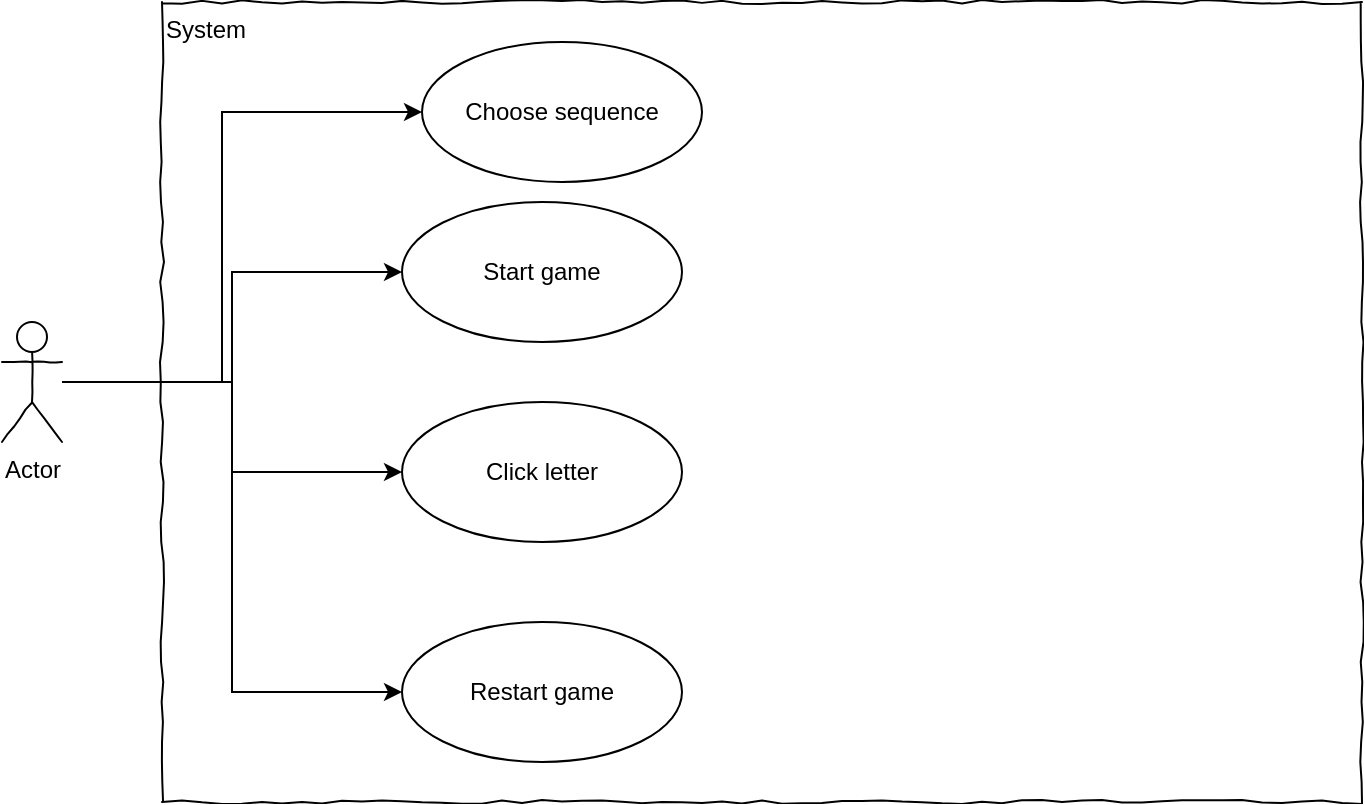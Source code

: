<mxfile version="13.9.9" type="device"><diagram id="ztRsAYyfDQtR4LVpk5LM" name="Seite-1"><mxGraphModel dx="782" dy="463" grid="1" gridSize="10" guides="1" tooltips="1" connect="1" arrows="1" fold="1" page="1" pageScale="1" pageWidth="1169" pageHeight="827" math="0" shadow="0"><root><mxCell id="0"/><mxCell id="1" parent="0"/><mxCell id="FUZYGK8eKP9TFbbgoX8X-2" value="&lt;div style=&quot;text-align: left&quot;&gt;&lt;span&gt;System&lt;/span&gt;&lt;/div&gt;" style="rounded=0;whiteSpace=wrap;html=1;shadow=0;glass=0;comic=1;strokeColor=#000000;labelPosition=center;verticalLabelPosition=middle;align=left;verticalAlign=top;absoluteArcSize=1;arcSize=50;" vertex="1" parent="1"><mxGeometry x="190" y="50" width="600" height="400" as="geometry"/></mxCell><mxCell id="FUZYGK8eKP9TFbbgoX8X-11" style="edgeStyle=orthogonalEdgeStyle;rounded=0;orthogonalLoop=1;jettySize=auto;html=1;" edge="1" parent="1" source="FUZYGK8eKP9TFbbgoX8X-1" target="FUZYGK8eKP9TFbbgoX8X-6"><mxGeometry relative="1" as="geometry"/></mxCell><mxCell id="FUZYGK8eKP9TFbbgoX8X-12" style="edgeStyle=orthogonalEdgeStyle;rounded=0;orthogonalLoop=1;jettySize=auto;html=1;entryX=0;entryY=0.5;entryDx=0;entryDy=0;" edge="1" parent="1" source="FUZYGK8eKP9TFbbgoX8X-1" target="FUZYGK8eKP9TFbbgoX8X-8"><mxGeometry relative="1" as="geometry"><Array as="points"><mxPoint x="220" y="240"/><mxPoint x="220" y="105"/></Array></mxGeometry></mxCell><mxCell id="FUZYGK8eKP9TFbbgoX8X-13" style="edgeStyle=orthogonalEdgeStyle;rounded=0;orthogonalLoop=1;jettySize=auto;html=1;entryX=0;entryY=0.5;entryDx=0;entryDy=0;" edge="1" parent="1" source="FUZYGK8eKP9TFbbgoX8X-1" target="FUZYGK8eKP9TFbbgoX8X-5"><mxGeometry relative="1" as="geometry"/></mxCell><mxCell id="FUZYGK8eKP9TFbbgoX8X-14" style="edgeStyle=orthogonalEdgeStyle;rounded=0;orthogonalLoop=1;jettySize=auto;html=1;entryX=0;entryY=0.5;entryDx=0;entryDy=0;" edge="1" parent="1" source="FUZYGK8eKP9TFbbgoX8X-1" target="FUZYGK8eKP9TFbbgoX8X-7"><mxGeometry relative="1" as="geometry"/></mxCell><mxCell id="FUZYGK8eKP9TFbbgoX8X-1" value="Actor" style="shape=umlActor;verticalLabelPosition=bottom;labelBackgroundColor=#ffffff;verticalAlign=top;html=1;rounded=1;shadow=0;comic=1;strokeWidth=1;comic=1" vertex="1" parent="1"><mxGeometry x="110" y="210" width="30" height="60" as="geometry"/></mxCell><mxCell id="FUZYGK8eKP9TFbbgoX8X-5" value="Click letter" style="ellipse;whiteSpace=wrap;html=1;rounded=1;shadow=0;strokeWidth=1;comic=1;" vertex="1" parent="1"><mxGeometry x="310" y="250" width="140" height="70" as="geometry"/></mxCell><mxCell id="FUZYGK8eKP9TFbbgoX8X-6" value="Start game" style="ellipse;whiteSpace=wrap;html=1;rounded=1;shadow=0;strokeWidth=1;comic=1;" vertex="1" parent="1"><mxGeometry x="310" y="150" width="140" height="70" as="geometry"/></mxCell><mxCell id="FUZYGK8eKP9TFbbgoX8X-7" value="Restart game" style="ellipse;whiteSpace=wrap;html=1;rounded=1;shadow=0;strokeWidth=1;comic=1;" vertex="1" parent="1"><mxGeometry x="310" y="360" width="140" height="70" as="geometry"/></mxCell><mxCell id="FUZYGK8eKP9TFbbgoX8X-8" value="Choose sequence" style="ellipse;whiteSpace=wrap;html=1;rounded=1;shadow=0;strokeWidth=1;comic=1;" vertex="1" parent="1"><mxGeometry x="320" y="70" width="140" height="70" as="geometry"/></mxCell></root></mxGraphModel></diagram></mxfile>